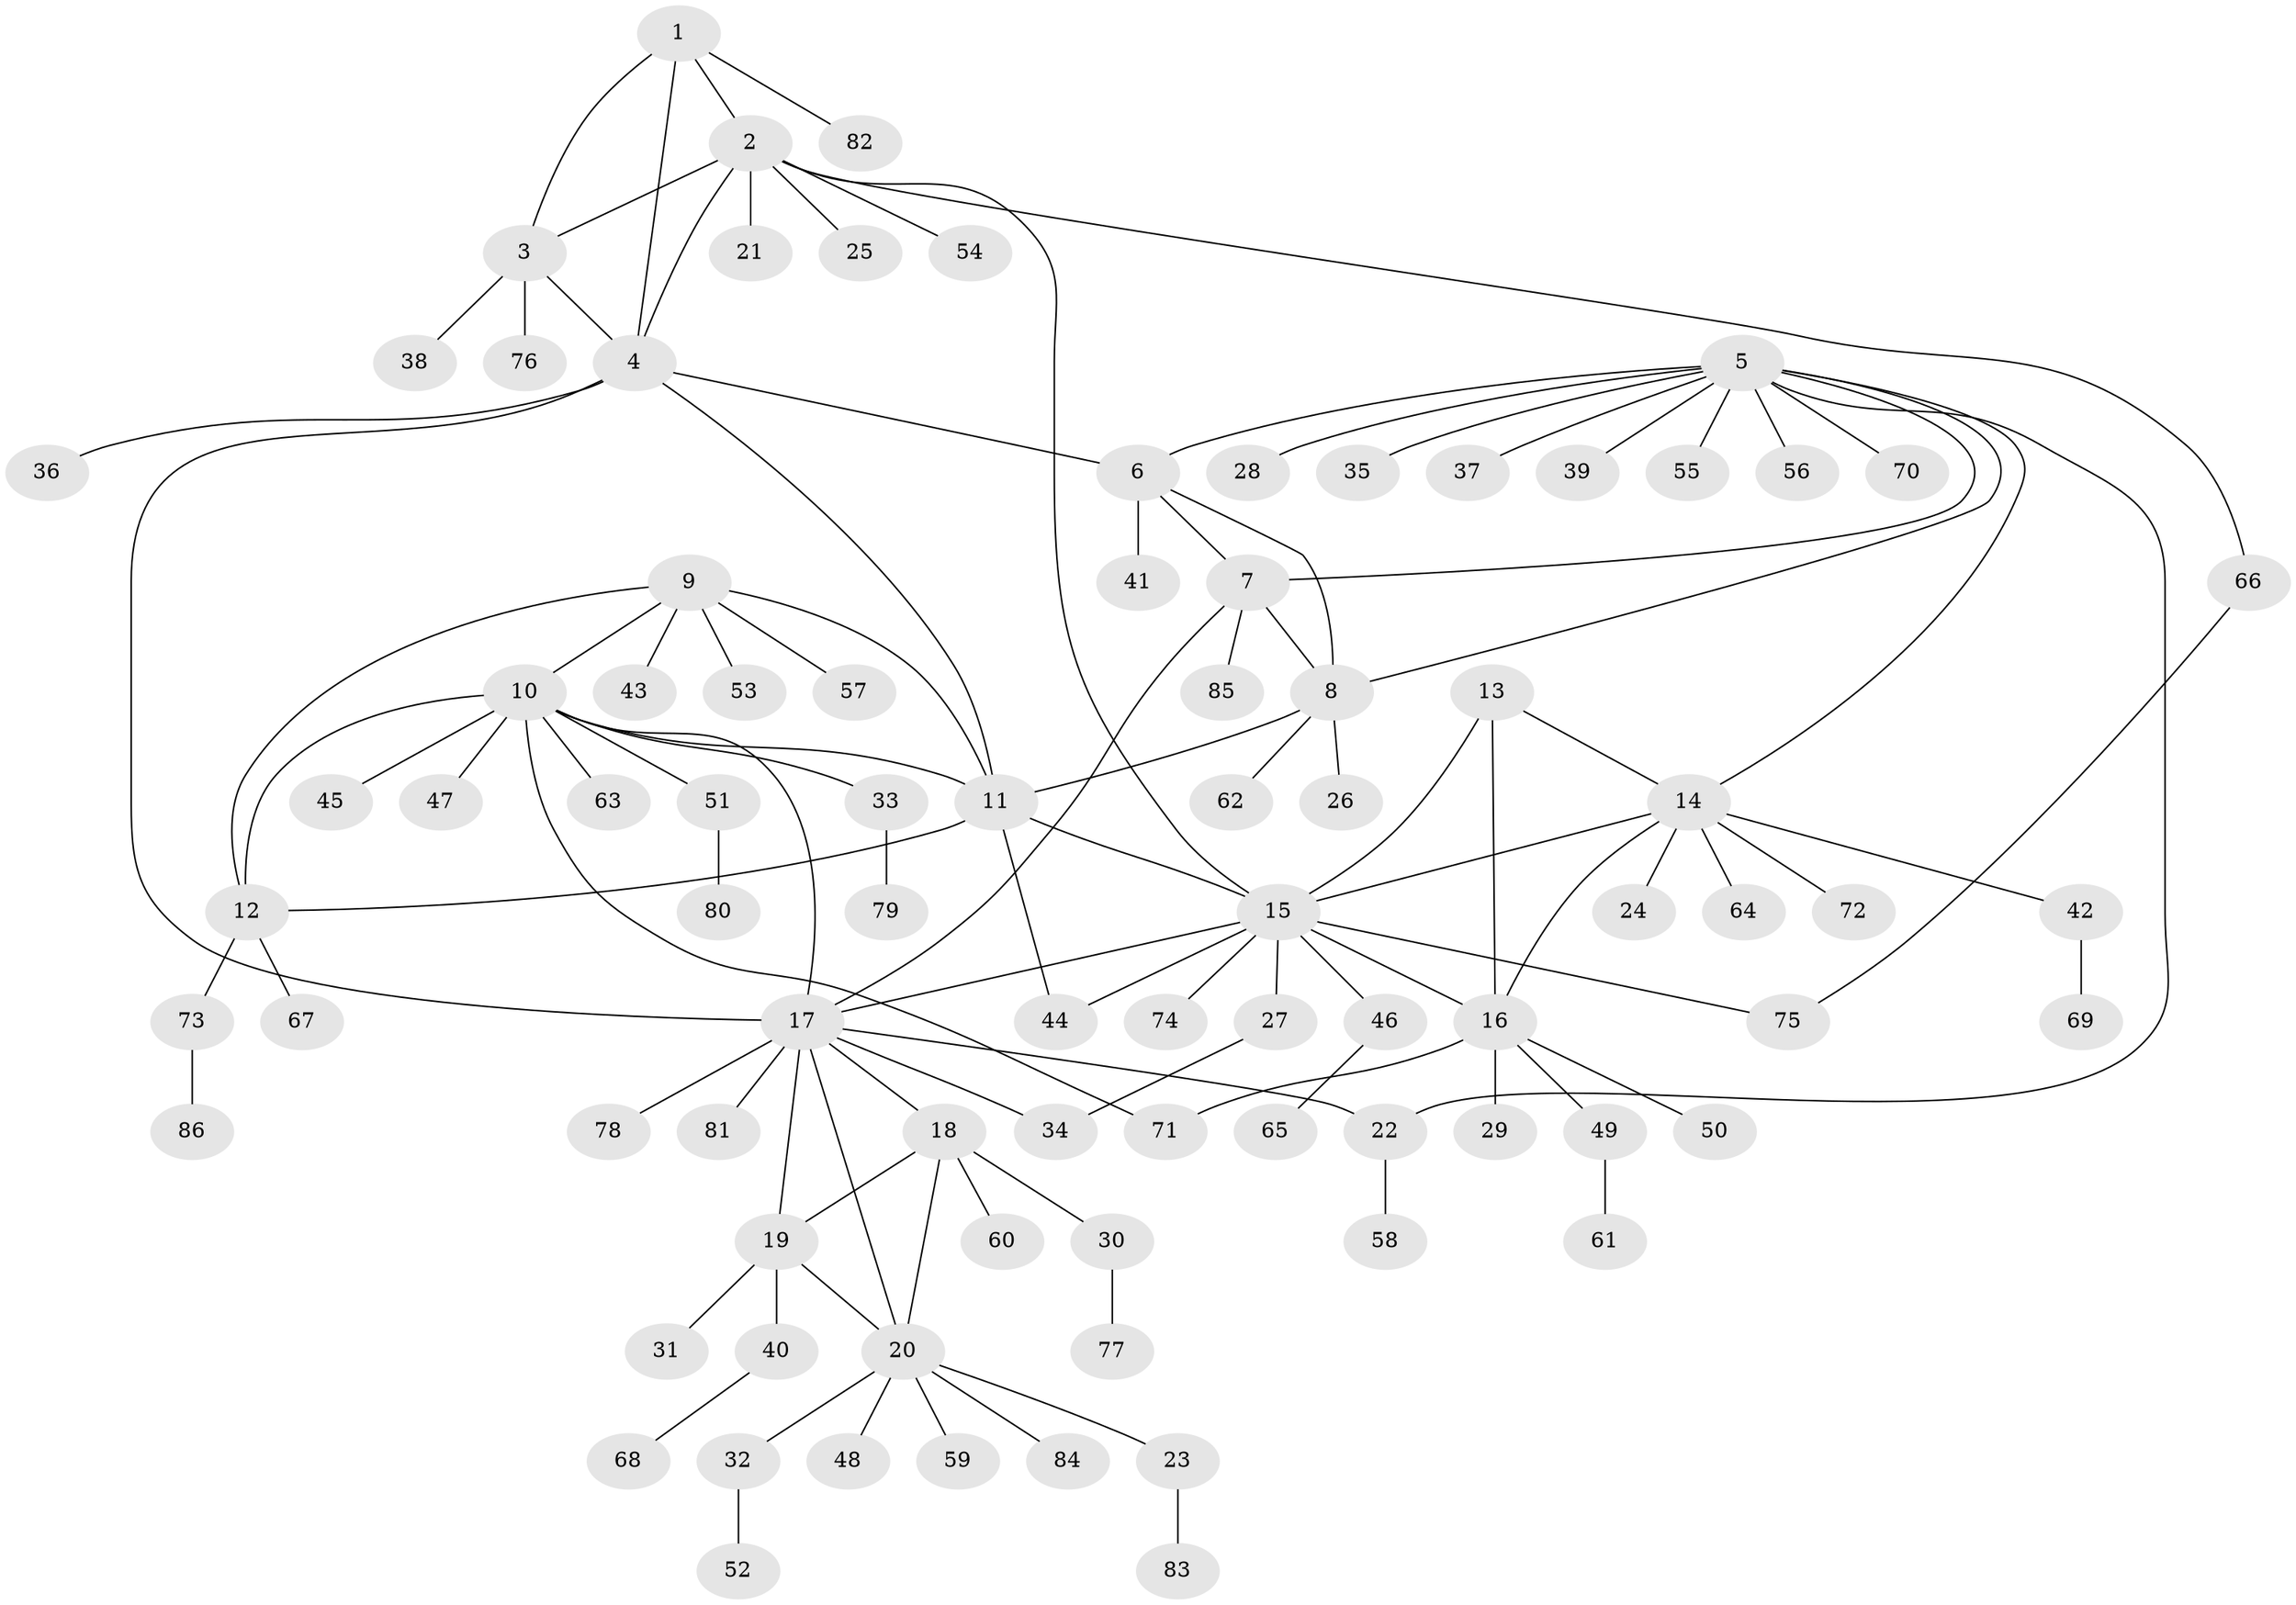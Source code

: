 // Generated by graph-tools (version 1.1) at 2025/11/02/27/25 16:11:32]
// undirected, 86 vertices, 111 edges
graph export_dot {
graph [start="1"]
  node [color=gray90,style=filled];
  1;
  2;
  3;
  4;
  5;
  6;
  7;
  8;
  9;
  10;
  11;
  12;
  13;
  14;
  15;
  16;
  17;
  18;
  19;
  20;
  21;
  22;
  23;
  24;
  25;
  26;
  27;
  28;
  29;
  30;
  31;
  32;
  33;
  34;
  35;
  36;
  37;
  38;
  39;
  40;
  41;
  42;
  43;
  44;
  45;
  46;
  47;
  48;
  49;
  50;
  51;
  52;
  53;
  54;
  55;
  56;
  57;
  58;
  59;
  60;
  61;
  62;
  63;
  64;
  65;
  66;
  67;
  68;
  69;
  70;
  71;
  72;
  73;
  74;
  75;
  76;
  77;
  78;
  79;
  80;
  81;
  82;
  83;
  84;
  85;
  86;
  1 -- 2;
  1 -- 3;
  1 -- 4;
  1 -- 82;
  2 -- 3;
  2 -- 4;
  2 -- 15;
  2 -- 21;
  2 -- 25;
  2 -- 54;
  2 -- 66;
  3 -- 4;
  3 -- 38;
  3 -- 76;
  4 -- 6;
  4 -- 11;
  4 -- 17;
  4 -- 36;
  5 -- 6;
  5 -- 7;
  5 -- 8;
  5 -- 14;
  5 -- 22;
  5 -- 28;
  5 -- 35;
  5 -- 37;
  5 -- 39;
  5 -- 55;
  5 -- 56;
  5 -- 70;
  6 -- 7;
  6 -- 8;
  6 -- 41;
  7 -- 8;
  7 -- 17;
  7 -- 85;
  8 -- 11;
  8 -- 26;
  8 -- 62;
  9 -- 10;
  9 -- 11;
  9 -- 12;
  9 -- 43;
  9 -- 53;
  9 -- 57;
  10 -- 11;
  10 -- 12;
  10 -- 17;
  10 -- 33;
  10 -- 45;
  10 -- 47;
  10 -- 51;
  10 -- 63;
  10 -- 71;
  11 -- 12;
  11 -- 15;
  11 -- 44;
  12 -- 67;
  12 -- 73;
  13 -- 14;
  13 -- 15;
  13 -- 16;
  14 -- 15;
  14 -- 16;
  14 -- 24;
  14 -- 42;
  14 -- 64;
  14 -- 72;
  15 -- 16;
  15 -- 17;
  15 -- 27;
  15 -- 44;
  15 -- 46;
  15 -- 74;
  15 -- 75;
  16 -- 29;
  16 -- 49;
  16 -- 50;
  16 -- 71;
  17 -- 18;
  17 -- 19;
  17 -- 20;
  17 -- 22;
  17 -- 34;
  17 -- 78;
  17 -- 81;
  18 -- 19;
  18 -- 20;
  18 -- 30;
  18 -- 60;
  19 -- 20;
  19 -- 31;
  19 -- 40;
  20 -- 23;
  20 -- 32;
  20 -- 48;
  20 -- 59;
  20 -- 84;
  22 -- 58;
  23 -- 83;
  27 -- 34;
  30 -- 77;
  32 -- 52;
  33 -- 79;
  40 -- 68;
  42 -- 69;
  46 -- 65;
  49 -- 61;
  51 -- 80;
  66 -- 75;
  73 -- 86;
}
